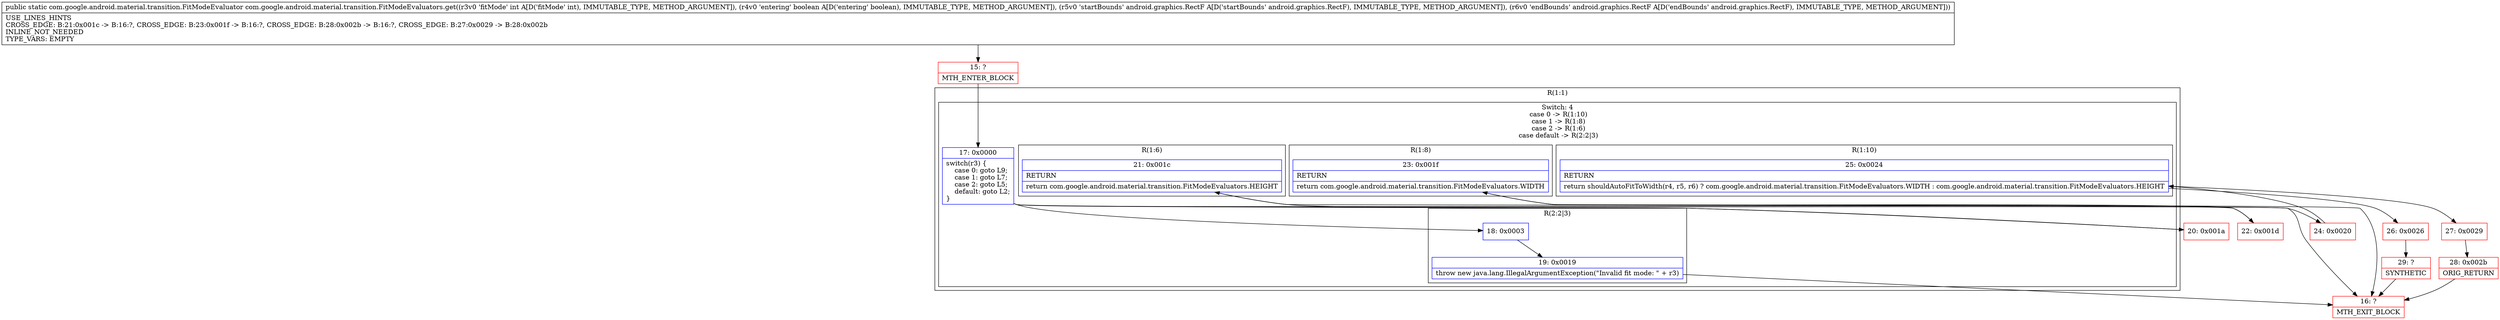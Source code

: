 digraph "CFG forcom.google.android.material.transition.FitModeEvaluators.get(IZLandroid\/graphics\/RectF;Landroid\/graphics\/RectF;)Lcom\/google\/android\/material\/transition\/FitModeEvaluator;" {
subgraph cluster_Region_1056940033 {
label = "R(1:1)";
node [shape=record,color=blue];
subgraph cluster_SwitchRegion_289183322 {
label = "Switch: 4
 case 0 -> R(1:10)
 case 1 -> R(1:8)
 case 2 -> R(1:6)
 case default -> R(2:2|3)";
node [shape=record,color=blue];
Node_17 [shape=record,label="{17\:\ 0x0000|switch(r3) \{\l    case 0: goto L9;\l    case 1: goto L7;\l    case 2: goto L5;\l    default: goto L2;\l\}\l}"];
subgraph cluster_Region_1132771374 {
label = "R(1:10)";
node [shape=record,color=blue];
Node_25 [shape=record,label="{25\:\ 0x0024|RETURN\l|return shouldAutoFitToWidth(r4, r5, r6) ? com.google.android.material.transition.FitModeEvaluators.WIDTH : com.google.android.material.transition.FitModeEvaluators.HEIGHT\l}"];
}
subgraph cluster_Region_1316818580 {
label = "R(1:8)";
node [shape=record,color=blue];
Node_23 [shape=record,label="{23\:\ 0x001f|RETURN\l|return com.google.android.material.transition.FitModeEvaluators.WIDTH\l}"];
}
subgraph cluster_Region_222384370 {
label = "R(1:6)";
node [shape=record,color=blue];
Node_21 [shape=record,label="{21\:\ 0x001c|RETURN\l|return com.google.android.material.transition.FitModeEvaluators.HEIGHT\l}"];
}
subgraph cluster_Region_2025490758 {
label = "R(2:2|3)";
node [shape=record,color=blue];
Node_18 [shape=record,label="{18\:\ 0x0003}"];
Node_19 [shape=record,label="{19\:\ 0x0019|throw new java.lang.IllegalArgumentException(\"Invalid fit mode: \" + r3)\l}"];
}
}
}
Node_15 [shape=record,color=red,label="{15\:\ ?|MTH_ENTER_BLOCK\l}"];
Node_16 [shape=record,color=red,label="{16\:\ ?|MTH_EXIT_BLOCK\l}"];
Node_20 [shape=record,color=red,label="{20\:\ 0x001a}"];
Node_22 [shape=record,color=red,label="{22\:\ 0x001d}"];
Node_24 [shape=record,color=red,label="{24\:\ 0x0020}"];
Node_26 [shape=record,color=red,label="{26\:\ 0x0026}"];
Node_29 [shape=record,color=red,label="{29\:\ ?|SYNTHETIC\l}"];
Node_27 [shape=record,color=red,label="{27\:\ 0x0029}"];
Node_28 [shape=record,color=red,label="{28\:\ 0x002b|ORIG_RETURN\l}"];
MethodNode[shape=record,label="{public static com.google.android.material.transition.FitModeEvaluator com.google.android.material.transition.FitModeEvaluators.get((r3v0 'fitMode' int A[D('fitMode' int), IMMUTABLE_TYPE, METHOD_ARGUMENT]), (r4v0 'entering' boolean A[D('entering' boolean), IMMUTABLE_TYPE, METHOD_ARGUMENT]), (r5v0 'startBounds' android.graphics.RectF A[D('startBounds' android.graphics.RectF), IMMUTABLE_TYPE, METHOD_ARGUMENT]), (r6v0 'endBounds' android.graphics.RectF A[D('endBounds' android.graphics.RectF), IMMUTABLE_TYPE, METHOD_ARGUMENT]))  | USE_LINES_HINTS\lCROSS_EDGE: B:21:0x001c \-\> B:16:?, CROSS_EDGE: B:23:0x001f \-\> B:16:?, CROSS_EDGE: B:28:0x002b \-\> B:16:?, CROSS_EDGE: B:27:0x0029 \-\> B:28:0x002b\lINLINE_NOT_NEEDED\lTYPE_VARS: EMPTY\l}"];
MethodNode -> Node_15;Node_17 -> Node_18;
Node_17 -> Node_20;
Node_17 -> Node_22;
Node_17 -> Node_24;
Node_25 -> Node_26;
Node_25 -> Node_27;
Node_23 -> Node_16;
Node_21 -> Node_16;
Node_18 -> Node_19;
Node_19 -> Node_16;
Node_15 -> Node_17;
Node_20 -> Node_21;
Node_22 -> Node_23;
Node_24 -> Node_25;
Node_26 -> Node_29;
Node_29 -> Node_16;
Node_27 -> Node_28;
Node_28 -> Node_16;
}


